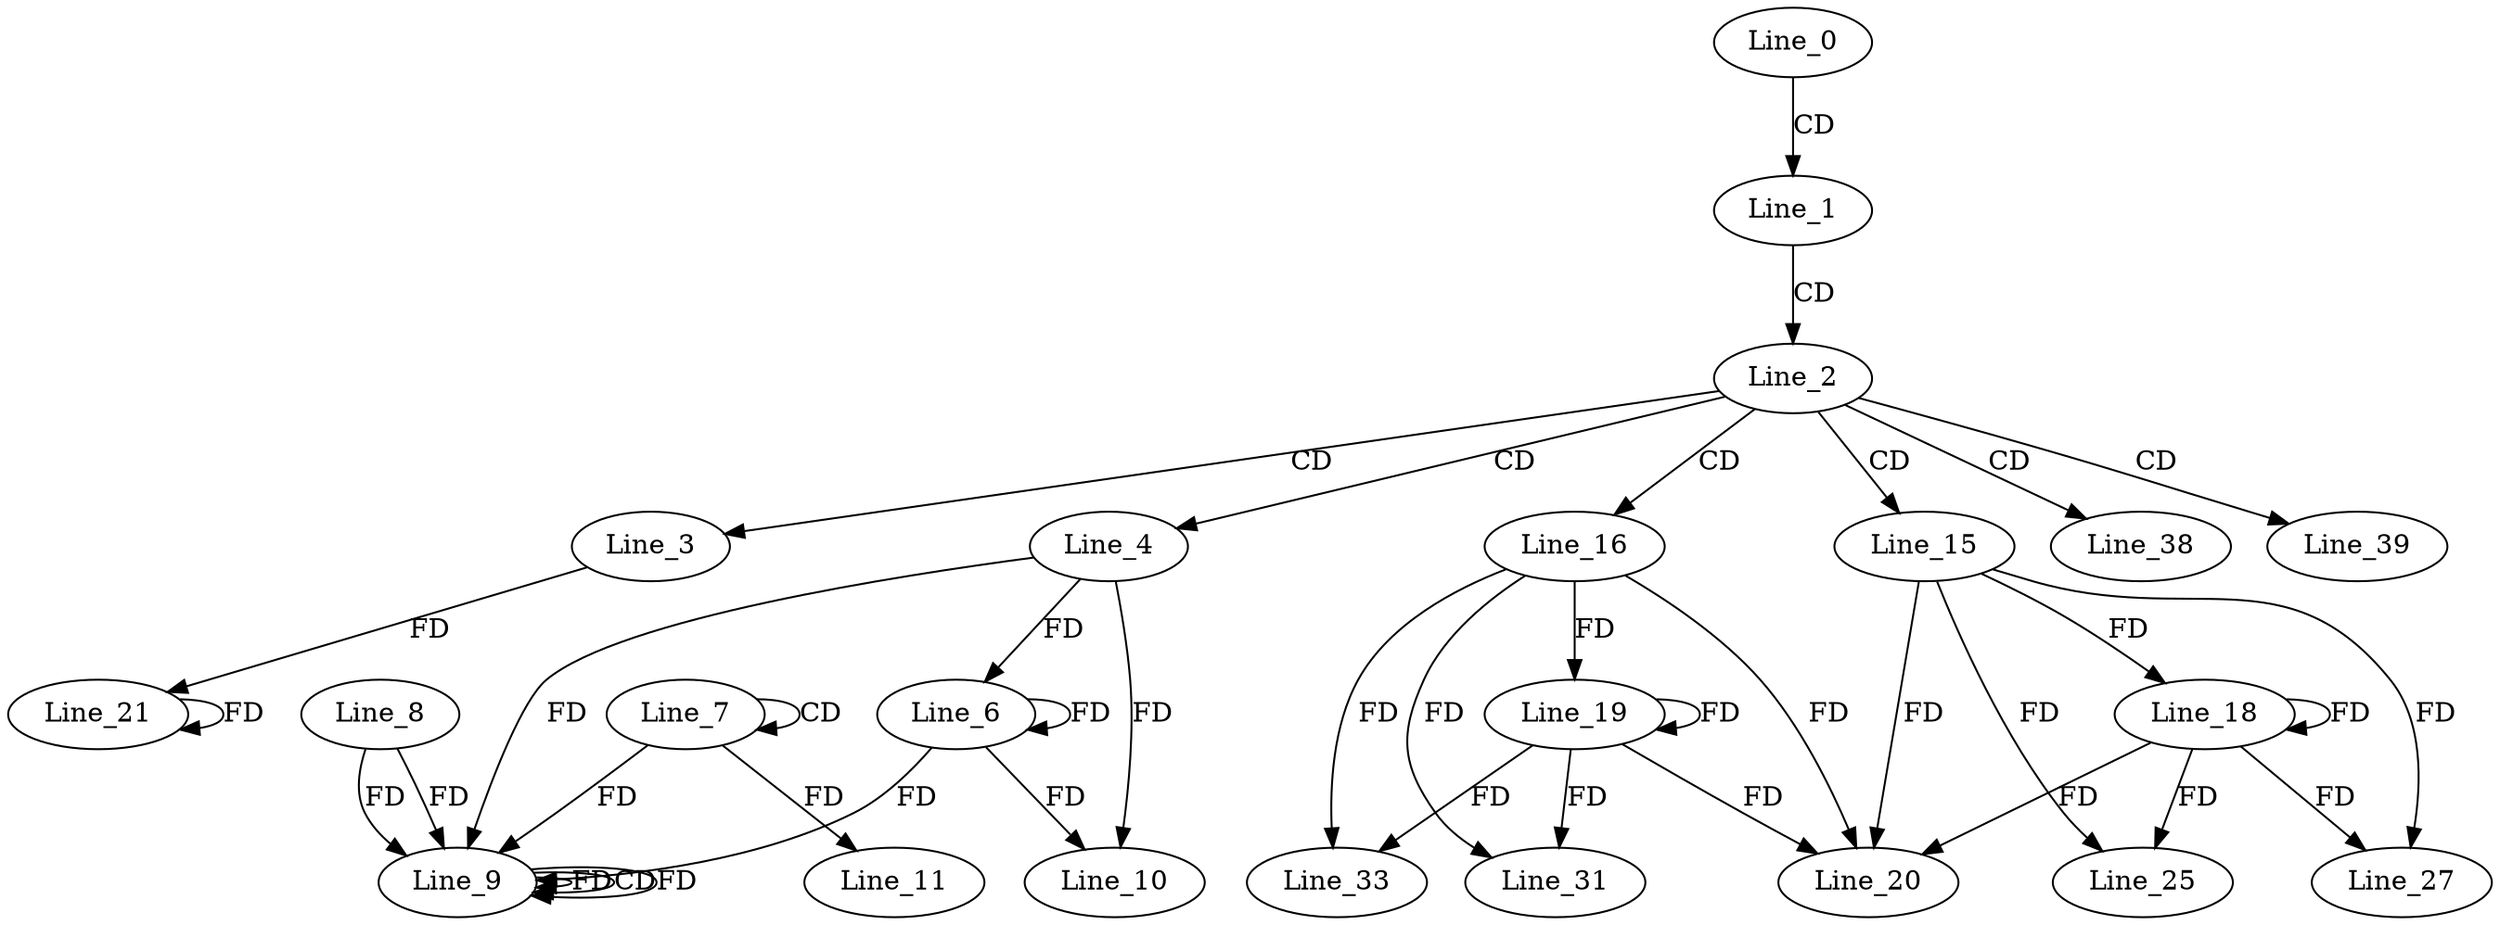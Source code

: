 digraph G {
  Line_0;
  Line_1;
  Line_2;
  Line_3;
  Line_4;
  Line_6;
  Line_7;
  Line_7;
  Line_9;
  Line_8;
  Line_9;
  Line_9;
  Line_9;
  Line_10;
  Line_11;
  Line_15;
  Line_16;
  Line_18;
  Line_18;
  Line_19;
  Line_19;
  Line_20;
  Line_20;
  Line_21;
  Line_25;
  Line_27;
  Line_31;
  Line_33;
  Line_38;
  Line_39;
  Line_0 -> Line_1 [ label="CD" ];
  Line_1 -> Line_2 [ label="CD" ];
  Line_2 -> Line_3 [ label="CD" ];
  Line_2 -> Line_4 [ label="CD" ];
  Line_4 -> Line_6 [ label="FD" ];
  Line_6 -> Line_6 [ label="FD" ];
  Line_7 -> Line_7 [ label="CD" ];
  Line_9 -> Line_9 [ label="FD" ];
  Line_8 -> Line_9 [ label="FD" ];
  Line_7 -> Line_9 [ label="FD" ];
  Line_9 -> Line_9 [ label="CD" ];
  Line_4 -> Line_9 [ label="FD" ];
  Line_6 -> Line_9 [ label="FD" ];
  Line_9 -> Line_9 [ label="FD" ];
  Line_8 -> Line_9 [ label="FD" ];
  Line_4 -> Line_10 [ label="FD" ];
  Line_6 -> Line_10 [ label="FD" ];
  Line_7 -> Line_11 [ label="FD" ];
  Line_2 -> Line_15 [ label="CD" ];
  Line_2 -> Line_16 [ label="CD" ];
  Line_15 -> Line_18 [ label="FD" ];
  Line_18 -> Line_18 [ label="FD" ];
  Line_16 -> Line_19 [ label="FD" ];
  Line_19 -> Line_19 [ label="FD" ];
  Line_15 -> Line_20 [ label="FD" ];
  Line_18 -> Line_20 [ label="FD" ];
  Line_16 -> Line_20 [ label="FD" ];
  Line_19 -> Line_20 [ label="FD" ];
  Line_3 -> Line_21 [ label="FD" ];
  Line_21 -> Line_21 [ label="FD" ];
  Line_15 -> Line_25 [ label="FD" ];
  Line_18 -> Line_25 [ label="FD" ];
  Line_15 -> Line_27 [ label="FD" ];
  Line_18 -> Line_27 [ label="FD" ];
  Line_16 -> Line_31 [ label="FD" ];
  Line_19 -> Line_31 [ label="FD" ];
  Line_16 -> Line_33 [ label="FD" ];
  Line_19 -> Line_33 [ label="FD" ];
  Line_2 -> Line_38 [ label="CD" ];
  Line_2 -> Line_39 [ label="CD" ];
}
